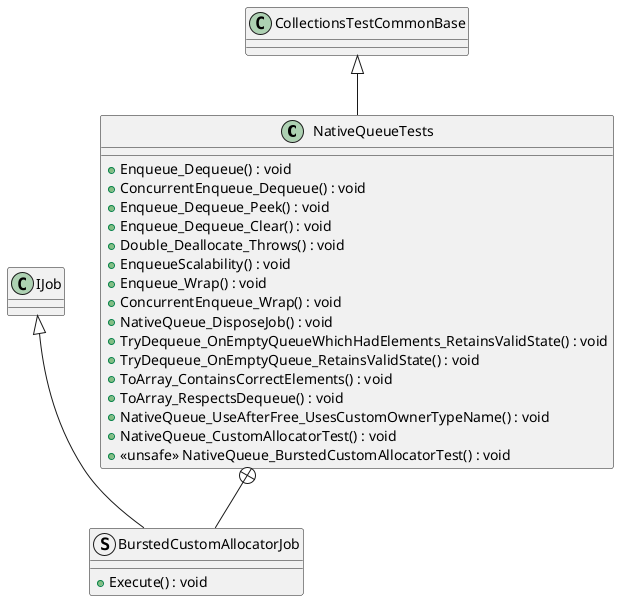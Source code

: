 @startuml
class NativeQueueTests {
    + Enqueue_Dequeue() : void
    + ConcurrentEnqueue_Dequeue() : void
    + Enqueue_Dequeue_Peek() : void
    + Enqueue_Dequeue_Clear() : void
    + Double_Deallocate_Throws() : void
    + EnqueueScalability() : void
    + Enqueue_Wrap() : void
    + ConcurrentEnqueue_Wrap() : void
    + NativeQueue_DisposeJob() : void
    + TryDequeue_OnEmptyQueueWhichHadElements_RetainsValidState() : void
    + TryDequeue_OnEmptyQueue_RetainsValidState() : void
    + ToArray_ContainsCorrectElements() : void
    + ToArray_RespectsDequeue() : void
    + NativeQueue_UseAfterFree_UsesCustomOwnerTypeName() : void
    + NativeQueue_CustomAllocatorTest() : void
    + <<unsafe>> NativeQueue_BurstedCustomAllocatorTest() : void
}
struct BurstedCustomAllocatorJob {
    + Execute() : void
}
CollectionsTestCommonBase <|-- NativeQueueTests
NativeQueueTests +-- BurstedCustomAllocatorJob
IJob <|-- BurstedCustomAllocatorJob
@enduml
